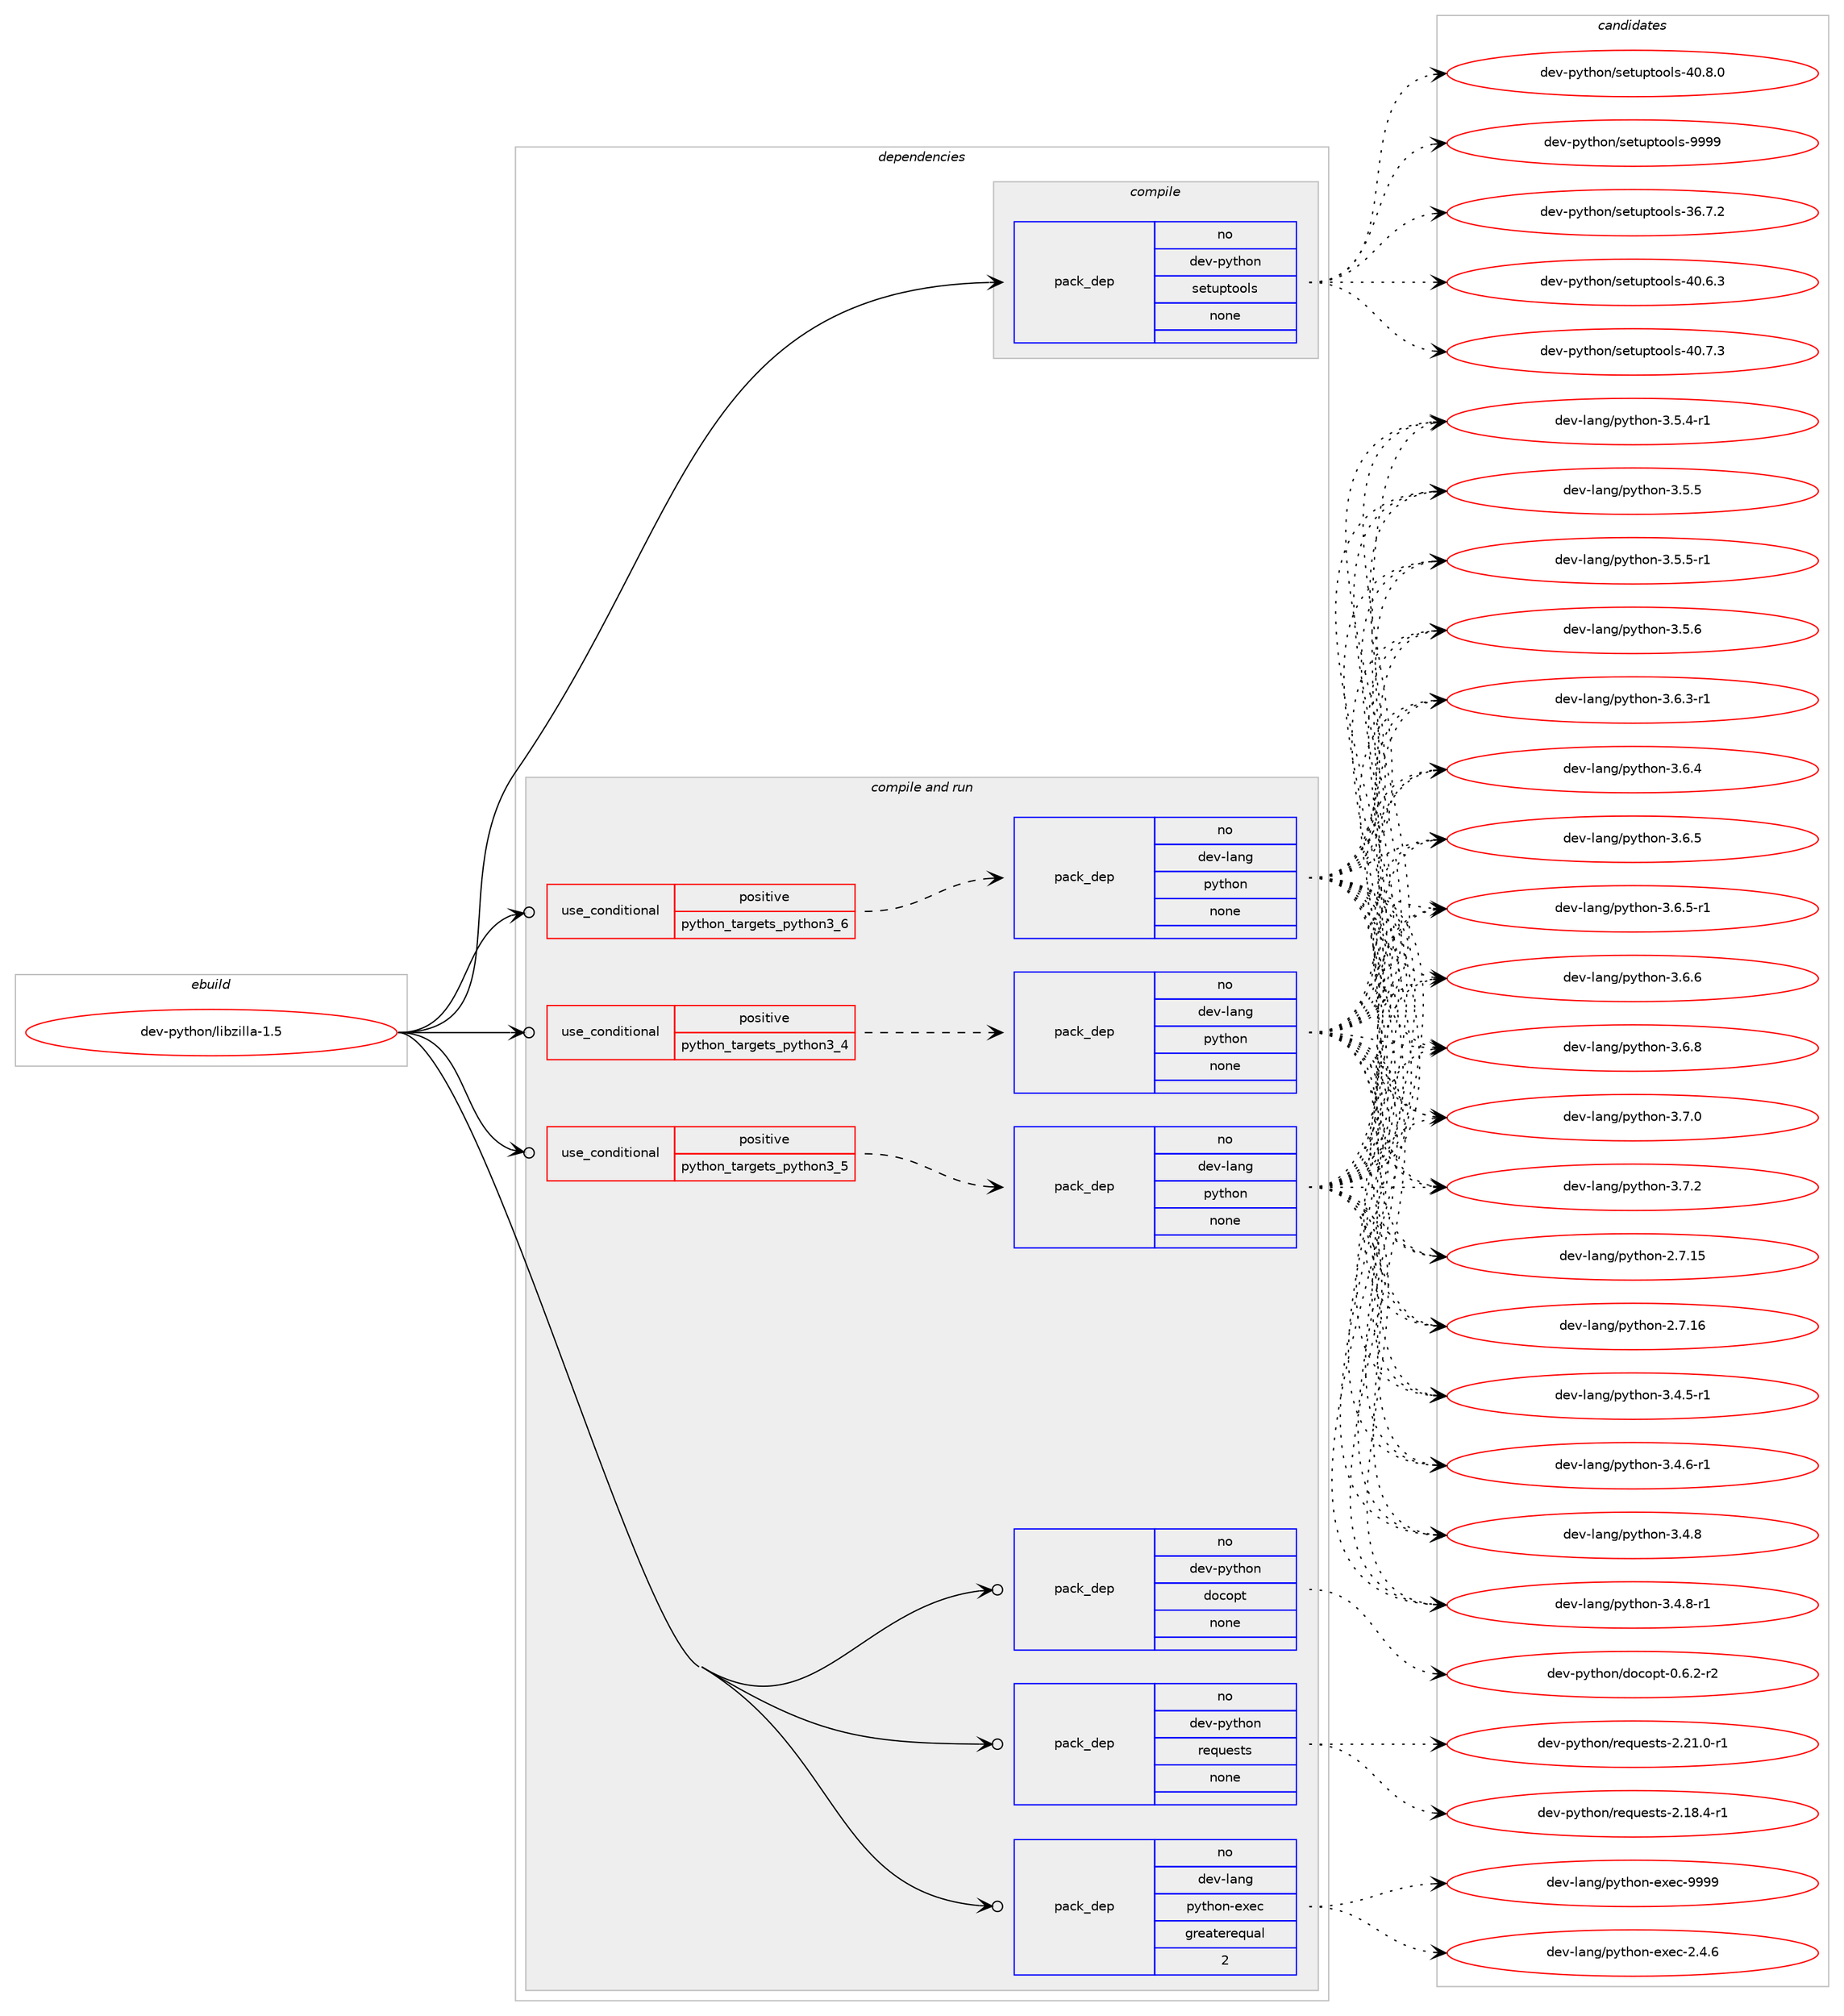 digraph prolog {

# *************
# Graph options
# *************

newrank=true;
concentrate=true;
compound=true;
graph [rankdir=LR,fontname=Helvetica,fontsize=10,ranksep=1.5];#, ranksep=2.5, nodesep=0.2];
edge  [arrowhead=vee];
node  [fontname=Helvetica,fontsize=10];

# **********
# The ebuild
# **********

subgraph cluster_leftcol {
color=gray;
rank=same;
label=<<i>ebuild</i>>;
id [label="dev-python/libzilla-1.5", color=red, width=4, href="../dev-python/libzilla-1.5.svg"];
}

# ****************
# The dependencies
# ****************

subgraph cluster_midcol {
color=gray;
label=<<i>dependencies</i>>;
subgraph cluster_compile {
fillcolor="#eeeeee";
style=filled;
label=<<i>compile</i>>;
subgraph pack1017013 {
dependency1417183 [label=<<TABLE BORDER="0" CELLBORDER="1" CELLSPACING="0" CELLPADDING="4" WIDTH="220"><TR><TD ROWSPAN="6" CELLPADDING="30">pack_dep</TD></TR><TR><TD WIDTH="110">no</TD></TR><TR><TD>dev-python</TD></TR><TR><TD>setuptools</TD></TR><TR><TD>none</TD></TR><TR><TD></TD></TR></TABLE>>, shape=none, color=blue];
}
id:e -> dependency1417183:w [weight=20,style="solid",arrowhead="vee"];
}
subgraph cluster_compileandrun {
fillcolor="#eeeeee";
style=filled;
label=<<i>compile and run</i>>;
subgraph cond376897 {
dependency1417184 [label=<<TABLE BORDER="0" CELLBORDER="1" CELLSPACING="0" CELLPADDING="4"><TR><TD ROWSPAN="3" CELLPADDING="10">use_conditional</TD></TR><TR><TD>positive</TD></TR><TR><TD>python_targets_python3_4</TD></TR></TABLE>>, shape=none, color=red];
subgraph pack1017014 {
dependency1417185 [label=<<TABLE BORDER="0" CELLBORDER="1" CELLSPACING="0" CELLPADDING="4" WIDTH="220"><TR><TD ROWSPAN="6" CELLPADDING="30">pack_dep</TD></TR><TR><TD WIDTH="110">no</TD></TR><TR><TD>dev-lang</TD></TR><TR><TD>python</TD></TR><TR><TD>none</TD></TR><TR><TD></TD></TR></TABLE>>, shape=none, color=blue];
}
dependency1417184:e -> dependency1417185:w [weight=20,style="dashed",arrowhead="vee"];
}
id:e -> dependency1417184:w [weight=20,style="solid",arrowhead="odotvee"];
subgraph cond376898 {
dependency1417186 [label=<<TABLE BORDER="0" CELLBORDER="1" CELLSPACING="0" CELLPADDING="4"><TR><TD ROWSPAN="3" CELLPADDING="10">use_conditional</TD></TR><TR><TD>positive</TD></TR><TR><TD>python_targets_python3_5</TD></TR></TABLE>>, shape=none, color=red];
subgraph pack1017015 {
dependency1417187 [label=<<TABLE BORDER="0" CELLBORDER="1" CELLSPACING="0" CELLPADDING="4" WIDTH="220"><TR><TD ROWSPAN="6" CELLPADDING="30">pack_dep</TD></TR><TR><TD WIDTH="110">no</TD></TR><TR><TD>dev-lang</TD></TR><TR><TD>python</TD></TR><TR><TD>none</TD></TR><TR><TD></TD></TR></TABLE>>, shape=none, color=blue];
}
dependency1417186:e -> dependency1417187:w [weight=20,style="dashed",arrowhead="vee"];
}
id:e -> dependency1417186:w [weight=20,style="solid",arrowhead="odotvee"];
subgraph cond376899 {
dependency1417188 [label=<<TABLE BORDER="0" CELLBORDER="1" CELLSPACING="0" CELLPADDING="4"><TR><TD ROWSPAN="3" CELLPADDING="10">use_conditional</TD></TR><TR><TD>positive</TD></TR><TR><TD>python_targets_python3_6</TD></TR></TABLE>>, shape=none, color=red];
subgraph pack1017016 {
dependency1417189 [label=<<TABLE BORDER="0" CELLBORDER="1" CELLSPACING="0" CELLPADDING="4" WIDTH="220"><TR><TD ROWSPAN="6" CELLPADDING="30">pack_dep</TD></TR><TR><TD WIDTH="110">no</TD></TR><TR><TD>dev-lang</TD></TR><TR><TD>python</TD></TR><TR><TD>none</TD></TR><TR><TD></TD></TR></TABLE>>, shape=none, color=blue];
}
dependency1417188:e -> dependency1417189:w [weight=20,style="dashed",arrowhead="vee"];
}
id:e -> dependency1417188:w [weight=20,style="solid",arrowhead="odotvee"];
subgraph pack1017017 {
dependency1417190 [label=<<TABLE BORDER="0" CELLBORDER="1" CELLSPACING="0" CELLPADDING="4" WIDTH="220"><TR><TD ROWSPAN="6" CELLPADDING="30">pack_dep</TD></TR><TR><TD WIDTH="110">no</TD></TR><TR><TD>dev-lang</TD></TR><TR><TD>python-exec</TD></TR><TR><TD>greaterequal</TD></TR><TR><TD>2</TD></TR></TABLE>>, shape=none, color=blue];
}
id:e -> dependency1417190:w [weight=20,style="solid",arrowhead="odotvee"];
subgraph pack1017018 {
dependency1417191 [label=<<TABLE BORDER="0" CELLBORDER="1" CELLSPACING="0" CELLPADDING="4" WIDTH="220"><TR><TD ROWSPAN="6" CELLPADDING="30">pack_dep</TD></TR><TR><TD WIDTH="110">no</TD></TR><TR><TD>dev-python</TD></TR><TR><TD>docopt</TD></TR><TR><TD>none</TD></TR><TR><TD></TD></TR></TABLE>>, shape=none, color=blue];
}
id:e -> dependency1417191:w [weight=20,style="solid",arrowhead="odotvee"];
subgraph pack1017019 {
dependency1417192 [label=<<TABLE BORDER="0" CELLBORDER="1" CELLSPACING="0" CELLPADDING="4" WIDTH="220"><TR><TD ROWSPAN="6" CELLPADDING="30">pack_dep</TD></TR><TR><TD WIDTH="110">no</TD></TR><TR><TD>dev-python</TD></TR><TR><TD>requests</TD></TR><TR><TD>none</TD></TR><TR><TD></TD></TR></TABLE>>, shape=none, color=blue];
}
id:e -> dependency1417192:w [weight=20,style="solid",arrowhead="odotvee"];
}
subgraph cluster_run {
fillcolor="#eeeeee";
style=filled;
label=<<i>run</i>>;
}
}

# **************
# The candidates
# **************

subgraph cluster_choices {
rank=same;
color=gray;
label=<<i>candidates</i>>;

subgraph choice1017013 {
color=black;
nodesep=1;
choice100101118451121211161041111104711510111611711211611111110811545515446554650 [label="dev-python/setuptools-36.7.2", color=red, width=4,href="../dev-python/setuptools-36.7.2.svg"];
choice100101118451121211161041111104711510111611711211611111110811545524846544651 [label="dev-python/setuptools-40.6.3", color=red, width=4,href="../dev-python/setuptools-40.6.3.svg"];
choice100101118451121211161041111104711510111611711211611111110811545524846554651 [label="dev-python/setuptools-40.7.3", color=red, width=4,href="../dev-python/setuptools-40.7.3.svg"];
choice100101118451121211161041111104711510111611711211611111110811545524846564648 [label="dev-python/setuptools-40.8.0", color=red, width=4,href="../dev-python/setuptools-40.8.0.svg"];
choice10010111845112121116104111110471151011161171121161111111081154557575757 [label="dev-python/setuptools-9999", color=red, width=4,href="../dev-python/setuptools-9999.svg"];
dependency1417183:e -> choice100101118451121211161041111104711510111611711211611111110811545515446554650:w [style=dotted,weight="100"];
dependency1417183:e -> choice100101118451121211161041111104711510111611711211611111110811545524846544651:w [style=dotted,weight="100"];
dependency1417183:e -> choice100101118451121211161041111104711510111611711211611111110811545524846554651:w [style=dotted,weight="100"];
dependency1417183:e -> choice100101118451121211161041111104711510111611711211611111110811545524846564648:w [style=dotted,weight="100"];
dependency1417183:e -> choice10010111845112121116104111110471151011161171121161111111081154557575757:w [style=dotted,weight="100"];
}
subgraph choice1017014 {
color=black;
nodesep=1;
choice10010111845108971101034711212111610411111045504655464953 [label="dev-lang/python-2.7.15", color=red, width=4,href="../dev-lang/python-2.7.15.svg"];
choice10010111845108971101034711212111610411111045504655464954 [label="dev-lang/python-2.7.16", color=red, width=4,href="../dev-lang/python-2.7.16.svg"];
choice1001011184510897110103471121211161041111104551465246534511449 [label="dev-lang/python-3.4.5-r1", color=red, width=4,href="../dev-lang/python-3.4.5-r1.svg"];
choice1001011184510897110103471121211161041111104551465246544511449 [label="dev-lang/python-3.4.6-r1", color=red, width=4,href="../dev-lang/python-3.4.6-r1.svg"];
choice100101118451089711010347112121116104111110455146524656 [label="dev-lang/python-3.4.8", color=red, width=4,href="../dev-lang/python-3.4.8.svg"];
choice1001011184510897110103471121211161041111104551465246564511449 [label="dev-lang/python-3.4.8-r1", color=red, width=4,href="../dev-lang/python-3.4.8-r1.svg"];
choice1001011184510897110103471121211161041111104551465346524511449 [label="dev-lang/python-3.5.4-r1", color=red, width=4,href="../dev-lang/python-3.5.4-r1.svg"];
choice100101118451089711010347112121116104111110455146534653 [label="dev-lang/python-3.5.5", color=red, width=4,href="../dev-lang/python-3.5.5.svg"];
choice1001011184510897110103471121211161041111104551465346534511449 [label="dev-lang/python-3.5.5-r1", color=red, width=4,href="../dev-lang/python-3.5.5-r1.svg"];
choice100101118451089711010347112121116104111110455146534654 [label="dev-lang/python-3.5.6", color=red, width=4,href="../dev-lang/python-3.5.6.svg"];
choice1001011184510897110103471121211161041111104551465446514511449 [label="dev-lang/python-3.6.3-r1", color=red, width=4,href="../dev-lang/python-3.6.3-r1.svg"];
choice100101118451089711010347112121116104111110455146544652 [label="dev-lang/python-3.6.4", color=red, width=4,href="../dev-lang/python-3.6.4.svg"];
choice100101118451089711010347112121116104111110455146544653 [label="dev-lang/python-3.6.5", color=red, width=4,href="../dev-lang/python-3.6.5.svg"];
choice1001011184510897110103471121211161041111104551465446534511449 [label="dev-lang/python-3.6.5-r1", color=red, width=4,href="../dev-lang/python-3.6.5-r1.svg"];
choice100101118451089711010347112121116104111110455146544654 [label="dev-lang/python-3.6.6", color=red, width=4,href="../dev-lang/python-3.6.6.svg"];
choice100101118451089711010347112121116104111110455146544656 [label="dev-lang/python-3.6.8", color=red, width=4,href="../dev-lang/python-3.6.8.svg"];
choice100101118451089711010347112121116104111110455146554648 [label="dev-lang/python-3.7.0", color=red, width=4,href="../dev-lang/python-3.7.0.svg"];
choice100101118451089711010347112121116104111110455146554650 [label="dev-lang/python-3.7.2", color=red, width=4,href="../dev-lang/python-3.7.2.svg"];
dependency1417185:e -> choice10010111845108971101034711212111610411111045504655464953:w [style=dotted,weight="100"];
dependency1417185:e -> choice10010111845108971101034711212111610411111045504655464954:w [style=dotted,weight="100"];
dependency1417185:e -> choice1001011184510897110103471121211161041111104551465246534511449:w [style=dotted,weight="100"];
dependency1417185:e -> choice1001011184510897110103471121211161041111104551465246544511449:w [style=dotted,weight="100"];
dependency1417185:e -> choice100101118451089711010347112121116104111110455146524656:w [style=dotted,weight="100"];
dependency1417185:e -> choice1001011184510897110103471121211161041111104551465246564511449:w [style=dotted,weight="100"];
dependency1417185:e -> choice1001011184510897110103471121211161041111104551465346524511449:w [style=dotted,weight="100"];
dependency1417185:e -> choice100101118451089711010347112121116104111110455146534653:w [style=dotted,weight="100"];
dependency1417185:e -> choice1001011184510897110103471121211161041111104551465346534511449:w [style=dotted,weight="100"];
dependency1417185:e -> choice100101118451089711010347112121116104111110455146534654:w [style=dotted,weight="100"];
dependency1417185:e -> choice1001011184510897110103471121211161041111104551465446514511449:w [style=dotted,weight="100"];
dependency1417185:e -> choice100101118451089711010347112121116104111110455146544652:w [style=dotted,weight="100"];
dependency1417185:e -> choice100101118451089711010347112121116104111110455146544653:w [style=dotted,weight="100"];
dependency1417185:e -> choice1001011184510897110103471121211161041111104551465446534511449:w [style=dotted,weight="100"];
dependency1417185:e -> choice100101118451089711010347112121116104111110455146544654:w [style=dotted,weight="100"];
dependency1417185:e -> choice100101118451089711010347112121116104111110455146544656:w [style=dotted,weight="100"];
dependency1417185:e -> choice100101118451089711010347112121116104111110455146554648:w [style=dotted,weight="100"];
dependency1417185:e -> choice100101118451089711010347112121116104111110455146554650:w [style=dotted,weight="100"];
}
subgraph choice1017015 {
color=black;
nodesep=1;
choice10010111845108971101034711212111610411111045504655464953 [label="dev-lang/python-2.7.15", color=red, width=4,href="../dev-lang/python-2.7.15.svg"];
choice10010111845108971101034711212111610411111045504655464954 [label="dev-lang/python-2.7.16", color=red, width=4,href="../dev-lang/python-2.7.16.svg"];
choice1001011184510897110103471121211161041111104551465246534511449 [label="dev-lang/python-3.4.5-r1", color=red, width=4,href="../dev-lang/python-3.4.5-r1.svg"];
choice1001011184510897110103471121211161041111104551465246544511449 [label="dev-lang/python-3.4.6-r1", color=red, width=4,href="../dev-lang/python-3.4.6-r1.svg"];
choice100101118451089711010347112121116104111110455146524656 [label="dev-lang/python-3.4.8", color=red, width=4,href="../dev-lang/python-3.4.8.svg"];
choice1001011184510897110103471121211161041111104551465246564511449 [label="dev-lang/python-3.4.8-r1", color=red, width=4,href="../dev-lang/python-3.4.8-r1.svg"];
choice1001011184510897110103471121211161041111104551465346524511449 [label="dev-lang/python-3.5.4-r1", color=red, width=4,href="../dev-lang/python-3.5.4-r1.svg"];
choice100101118451089711010347112121116104111110455146534653 [label="dev-lang/python-3.5.5", color=red, width=4,href="../dev-lang/python-3.5.5.svg"];
choice1001011184510897110103471121211161041111104551465346534511449 [label="dev-lang/python-3.5.5-r1", color=red, width=4,href="../dev-lang/python-3.5.5-r1.svg"];
choice100101118451089711010347112121116104111110455146534654 [label="dev-lang/python-3.5.6", color=red, width=4,href="../dev-lang/python-3.5.6.svg"];
choice1001011184510897110103471121211161041111104551465446514511449 [label="dev-lang/python-3.6.3-r1", color=red, width=4,href="../dev-lang/python-3.6.3-r1.svg"];
choice100101118451089711010347112121116104111110455146544652 [label="dev-lang/python-3.6.4", color=red, width=4,href="../dev-lang/python-3.6.4.svg"];
choice100101118451089711010347112121116104111110455146544653 [label="dev-lang/python-3.6.5", color=red, width=4,href="../dev-lang/python-3.6.5.svg"];
choice1001011184510897110103471121211161041111104551465446534511449 [label="dev-lang/python-3.6.5-r1", color=red, width=4,href="../dev-lang/python-3.6.5-r1.svg"];
choice100101118451089711010347112121116104111110455146544654 [label="dev-lang/python-3.6.6", color=red, width=4,href="../dev-lang/python-3.6.6.svg"];
choice100101118451089711010347112121116104111110455146544656 [label="dev-lang/python-3.6.8", color=red, width=4,href="../dev-lang/python-3.6.8.svg"];
choice100101118451089711010347112121116104111110455146554648 [label="dev-lang/python-3.7.0", color=red, width=4,href="../dev-lang/python-3.7.0.svg"];
choice100101118451089711010347112121116104111110455146554650 [label="dev-lang/python-3.7.2", color=red, width=4,href="../dev-lang/python-3.7.2.svg"];
dependency1417187:e -> choice10010111845108971101034711212111610411111045504655464953:w [style=dotted,weight="100"];
dependency1417187:e -> choice10010111845108971101034711212111610411111045504655464954:w [style=dotted,weight="100"];
dependency1417187:e -> choice1001011184510897110103471121211161041111104551465246534511449:w [style=dotted,weight="100"];
dependency1417187:e -> choice1001011184510897110103471121211161041111104551465246544511449:w [style=dotted,weight="100"];
dependency1417187:e -> choice100101118451089711010347112121116104111110455146524656:w [style=dotted,weight="100"];
dependency1417187:e -> choice1001011184510897110103471121211161041111104551465246564511449:w [style=dotted,weight="100"];
dependency1417187:e -> choice1001011184510897110103471121211161041111104551465346524511449:w [style=dotted,weight="100"];
dependency1417187:e -> choice100101118451089711010347112121116104111110455146534653:w [style=dotted,weight="100"];
dependency1417187:e -> choice1001011184510897110103471121211161041111104551465346534511449:w [style=dotted,weight="100"];
dependency1417187:e -> choice100101118451089711010347112121116104111110455146534654:w [style=dotted,weight="100"];
dependency1417187:e -> choice1001011184510897110103471121211161041111104551465446514511449:w [style=dotted,weight="100"];
dependency1417187:e -> choice100101118451089711010347112121116104111110455146544652:w [style=dotted,weight="100"];
dependency1417187:e -> choice100101118451089711010347112121116104111110455146544653:w [style=dotted,weight="100"];
dependency1417187:e -> choice1001011184510897110103471121211161041111104551465446534511449:w [style=dotted,weight="100"];
dependency1417187:e -> choice100101118451089711010347112121116104111110455146544654:w [style=dotted,weight="100"];
dependency1417187:e -> choice100101118451089711010347112121116104111110455146544656:w [style=dotted,weight="100"];
dependency1417187:e -> choice100101118451089711010347112121116104111110455146554648:w [style=dotted,weight="100"];
dependency1417187:e -> choice100101118451089711010347112121116104111110455146554650:w [style=dotted,weight="100"];
}
subgraph choice1017016 {
color=black;
nodesep=1;
choice10010111845108971101034711212111610411111045504655464953 [label="dev-lang/python-2.7.15", color=red, width=4,href="../dev-lang/python-2.7.15.svg"];
choice10010111845108971101034711212111610411111045504655464954 [label="dev-lang/python-2.7.16", color=red, width=4,href="../dev-lang/python-2.7.16.svg"];
choice1001011184510897110103471121211161041111104551465246534511449 [label="dev-lang/python-3.4.5-r1", color=red, width=4,href="../dev-lang/python-3.4.5-r1.svg"];
choice1001011184510897110103471121211161041111104551465246544511449 [label="dev-lang/python-3.4.6-r1", color=red, width=4,href="../dev-lang/python-3.4.6-r1.svg"];
choice100101118451089711010347112121116104111110455146524656 [label="dev-lang/python-3.4.8", color=red, width=4,href="../dev-lang/python-3.4.8.svg"];
choice1001011184510897110103471121211161041111104551465246564511449 [label="dev-lang/python-3.4.8-r1", color=red, width=4,href="../dev-lang/python-3.4.8-r1.svg"];
choice1001011184510897110103471121211161041111104551465346524511449 [label="dev-lang/python-3.5.4-r1", color=red, width=4,href="../dev-lang/python-3.5.4-r1.svg"];
choice100101118451089711010347112121116104111110455146534653 [label="dev-lang/python-3.5.5", color=red, width=4,href="../dev-lang/python-3.5.5.svg"];
choice1001011184510897110103471121211161041111104551465346534511449 [label="dev-lang/python-3.5.5-r1", color=red, width=4,href="../dev-lang/python-3.5.5-r1.svg"];
choice100101118451089711010347112121116104111110455146534654 [label="dev-lang/python-3.5.6", color=red, width=4,href="../dev-lang/python-3.5.6.svg"];
choice1001011184510897110103471121211161041111104551465446514511449 [label="dev-lang/python-3.6.3-r1", color=red, width=4,href="../dev-lang/python-3.6.3-r1.svg"];
choice100101118451089711010347112121116104111110455146544652 [label="dev-lang/python-3.6.4", color=red, width=4,href="../dev-lang/python-3.6.4.svg"];
choice100101118451089711010347112121116104111110455146544653 [label="dev-lang/python-3.6.5", color=red, width=4,href="../dev-lang/python-3.6.5.svg"];
choice1001011184510897110103471121211161041111104551465446534511449 [label="dev-lang/python-3.6.5-r1", color=red, width=4,href="../dev-lang/python-3.6.5-r1.svg"];
choice100101118451089711010347112121116104111110455146544654 [label="dev-lang/python-3.6.6", color=red, width=4,href="../dev-lang/python-3.6.6.svg"];
choice100101118451089711010347112121116104111110455146544656 [label="dev-lang/python-3.6.8", color=red, width=4,href="../dev-lang/python-3.6.8.svg"];
choice100101118451089711010347112121116104111110455146554648 [label="dev-lang/python-3.7.0", color=red, width=4,href="../dev-lang/python-3.7.0.svg"];
choice100101118451089711010347112121116104111110455146554650 [label="dev-lang/python-3.7.2", color=red, width=4,href="../dev-lang/python-3.7.2.svg"];
dependency1417189:e -> choice10010111845108971101034711212111610411111045504655464953:w [style=dotted,weight="100"];
dependency1417189:e -> choice10010111845108971101034711212111610411111045504655464954:w [style=dotted,weight="100"];
dependency1417189:e -> choice1001011184510897110103471121211161041111104551465246534511449:w [style=dotted,weight="100"];
dependency1417189:e -> choice1001011184510897110103471121211161041111104551465246544511449:w [style=dotted,weight="100"];
dependency1417189:e -> choice100101118451089711010347112121116104111110455146524656:w [style=dotted,weight="100"];
dependency1417189:e -> choice1001011184510897110103471121211161041111104551465246564511449:w [style=dotted,weight="100"];
dependency1417189:e -> choice1001011184510897110103471121211161041111104551465346524511449:w [style=dotted,weight="100"];
dependency1417189:e -> choice100101118451089711010347112121116104111110455146534653:w [style=dotted,weight="100"];
dependency1417189:e -> choice1001011184510897110103471121211161041111104551465346534511449:w [style=dotted,weight="100"];
dependency1417189:e -> choice100101118451089711010347112121116104111110455146534654:w [style=dotted,weight="100"];
dependency1417189:e -> choice1001011184510897110103471121211161041111104551465446514511449:w [style=dotted,weight="100"];
dependency1417189:e -> choice100101118451089711010347112121116104111110455146544652:w [style=dotted,weight="100"];
dependency1417189:e -> choice100101118451089711010347112121116104111110455146544653:w [style=dotted,weight="100"];
dependency1417189:e -> choice1001011184510897110103471121211161041111104551465446534511449:w [style=dotted,weight="100"];
dependency1417189:e -> choice100101118451089711010347112121116104111110455146544654:w [style=dotted,weight="100"];
dependency1417189:e -> choice100101118451089711010347112121116104111110455146544656:w [style=dotted,weight="100"];
dependency1417189:e -> choice100101118451089711010347112121116104111110455146554648:w [style=dotted,weight="100"];
dependency1417189:e -> choice100101118451089711010347112121116104111110455146554650:w [style=dotted,weight="100"];
}
subgraph choice1017017 {
color=black;
nodesep=1;
choice1001011184510897110103471121211161041111104510112010199455046524654 [label="dev-lang/python-exec-2.4.6", color=red, width=4,href="../dev-lang/python-exec-2.4.6.svg"];
choice10010111845108971101034711212111610411111045101120101994557575757 [label="dev-lang/python-exec-9999", color=red, width=4,href="../dev-lang/python-exec-9999.svg"];
dependency1417190:e -> choice1001011184510897110103471121211161041111104510112010199455046524654:w [style=dotted,weight="100"];
dependency1417190:e -> choice10010111845108971101034711212111610411111045101120101994557575757:w [style=dotted,weight="100"];
}
subgraph choice1017018 {
color=black;
nodesep=1;
choice1001011184511212111610411111047100111991111121164548465446504511450 [label="dev-python/docopt-0.6.2-r2", color=red, width=4,href="../dev-python/docopt-0.6.2-r2.svg"];
dependency1417191:e -> choice1001011184511212111610411111047100111991111121164548465446504511450:w [style=dotted,weight="100"];
}
subgraph choice1017019 {
color=black;
nodesep=1;
choice1001011184511212111610411111047114101113117101115116115455046495646524511449 [label="dev-python/requests-2.18.4-r1", color=red, width=4,href="../dev-python/requests-2.18.4-r1.svg"];
choice1001011184511212111610411111047114101113117101115116115455046504946484511449 [label="dev-python/requests-2.21.0-r1", color=red, width=4,href="../dev-python/requests-2.21.0-r1.svg"];
dependency1417192:e -> choice1001011184511212111610411111047114101113117101115116115455046495646524511449:w [style=dotted,weight="100"];
dependency1417192:e -> choice1001011184511212111610411111047114101113117101115116115455046504946484511449:w [style=dotted,weight="100"];
}
}

}
